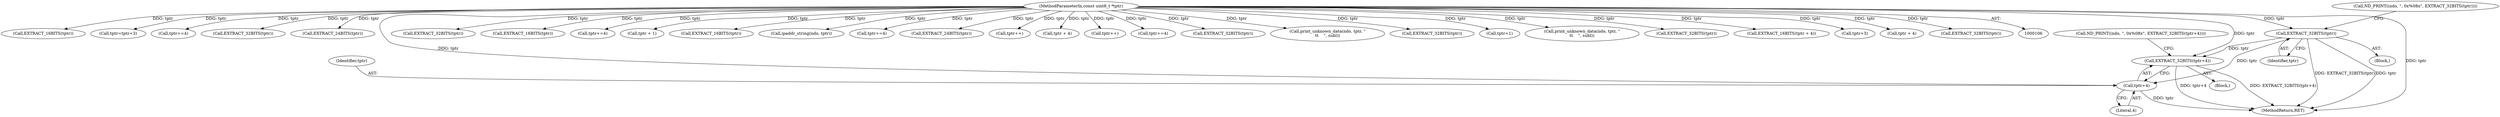 digraph "0_tcpdump_5d0d76e88ee2d3236d7e032589d6f1d4ec5f7b1e@pointer" {
"1000152" [label="(Call,EXTRACT_32BITS(tptr))"];
"1000108" [label="(MethodParameterIn,const uint8_t *tptr)"];
"1000163" [label="(Call,EXTRACT_32BITS(tptr+4))"];
"1000164" [label="(Call,tptr+4)"];
"1000345" [label="(Call,EXTRACT_16BITS(tptr))"];
"1000383" [label="(Call,tptr=tptr+3)"];
"1000479" [label="(Call,tptr+=4)"];
"1000195" [label="(Call,EXTRACT_32BITS(tptr))"];
"1000600" [label="(MethodReturn,RET)"];
"1000153" [label="(Identifier,tptr)"];
"1000381" [label="(Call,EXTRACT_24BITS(tptr))"];
"1000230" [label="(Call,EXTRACT_32BITS(tptr))"];
"1000343" [label="(Call,EXTRACT_16BITS(tptr))"];
"1000147" [label="(Call,ND_PRINT((ndo, \", 0x%08x\", EXTRACT_32BITS(tptr))))"];
"1000438" [label="(Call,tptr+=4)"];
"1000435" [label="(Call,tptr + 1)"];
"1000158" [label="(Call,ND_PRINT((ndo, \", 0x%08x\", EXTRACT_32BITS(tptr+4))))"];
"1000402" [label="(Call,EXTRACT_16BITS(tptr))"];
"1000164" [label="(Call,tptr+4)"];
"1000180" [label="(Call,ipaddr_string(ndo, tptr))"];
"1000248" [label="(Call,tptr+=4)"];
"1000325" [label="(Call,EXTRACT_24BITS(tptr))"];
"1000395" [label="(Call,tptr++)"];
"1000161" [label="(Block,)"];
"1000150" [label="(Block,)"];
"1000524" [label="(Call,tptr + 4)"];
"1000269" [label="(Call,tptr++)"];
"1000311" [label="(Call,tptr+=4)"];
"1000537" [label="(Call,EXTRACT_32BITS(tptr))"];
"1000163" [label="(Call,EXTRACT_32BITS(tptr+4))"];
"1000587" [label="(Call,print_unknown_data(ndo, tptr, \"\n\t\t    \", subl))"];
"1000108" [label="(MethodParameterIn,const uint8_t *tptr)"];
"1000152" [label="(Call,EXTRACT_32BITS(tptr))"];
"1000500" [label="(Call,EXTRACT_32BITS(tptr))"];
"1000166" [label="(Literal,4)"];
"1000366" [label="(Call,tptr+1)"];
"1000576" [label="(Call,print_unknown_data(ndo, tptr, \"\n\t\t    \", subl))"];
"1000461" [label="(Call,EXTRACT_32BITS(tptr))"];
"1000523" [label="(Call,EXTRACT_16BITS(tptr + 4))"];
"1000385" [label="(Call,tptr+3)"];
"1000564" [label="(Call,tptr + 4)"];
"1000165" [label="(Identifier,tptr)"];
"1000293" [label="(Call,EXTRACT_32BITS(tptr))"];
"1000152" -> "1000150"  [label="AST: "];
"1000152" -> "1000153"  [label="CFG: "];
"1000153" -> "1000152"  [label="AST: "];
"1000147" -> "1000152"  [label="CFG: "];
"1000152" -> "1000600"  [label="DDG: EXTRACT_32BITS(tptr)"];
"1000152" -> "1000600"  [label="DDG: tptr"];
"1000108" -> "1000152"  [label="DDG: tptr"];
"1000152" -> "1000163"  [label="DDG: tptr"];
"1000152" -> "1000164"  [label="DDG: tptr"];
"1000108" -> "1000106"  [label="AST: "];
"1000108" -> "1000600"  [label="DDG: tptr"];
"1000108" -> "1000163"  [label="DDG: tptr"];
"1000108" -> "1000164"  [label="DDG: tptr"];
"1000108" -> "1000180"  [label="DDG: tptr"];
"1000108" -> "1000195"  [label="DDG: tptr"];
"1000108" -> "1000230"  [label="DDG: tptr"];
"1000108" -> "1000248"  [label="DDG: tptr"];
"1000108" -> "1000269"  [label="DDG: tptr"];
"1000108" -> "1000293"  [label="DDG: tptr"];
"1000108" -> "1000311"  [label="DDG: tptr"];
"1000108" -> "1000325"  [label="DDG: tptr"];
"1000108" -> "1000343"  [label="DDG: tptr"];
"1000108" -> "1000345"  [label="DDG: tptr"];
"1000108" -> "1000366"  [label="DDG: tptr"];
"1000108" -> "1000381"  [label="DDG: tptr"];
"1000108" -> "1000383"  [label="DDG: tptr"];
"1000108" -> "1000385"  [label="DDG: tptr"];
"1000108" -> "1000395"  [label="DDG: tptr"];
"1000108" -> "1000402"  [label="DDG: tptr"];
"1000108" -> "1000435"  [label="DDG: tptr"];
"1000108" -> "1000438"  [label="DDG: tptr"];
"1000108" -> "1000461"  [label="DDG: tptr"];
"1000108" -> "1000479"  [label="DDG: tptr"];
"1000108" -> "1000500"  [label="DDG: tptr"];
"1000108" -> "1000523"  [label="DDG: tptr"];
"1000108" -> "1000524"  [label="DDG: tptr"];
"1000108" -> "1000537"  [label="DDG: tptr"];
"1000108" -> "1000564"  [label="DDG: tptr"];
"1000108" -> "1000576"  [label="DDG: tptr"];
"1000108" -> "1000587"  [label="DDG: tptr"];
"1000163" -> "1000161"  [label="AST: "];
"1000163" -> "1000164"  [label="CFG: "];
"1000164" -> "1000163"  [label="AST: "];
"1000158" -> "1000163"  [label="CFG: "];
"1000163" -> "1000600"  [label="DDG: tptr+4"];
"1000163" -> "1000600"  [label="DDG: EXTRACT_32BITS(tptr+4)"];
"1000164" -> "1000166"  [label="CFG: "];
"1000165" -> "1000164"  [label="AST: "];
"1000166" -> "1000164"  [label="AST: "];
"1000164" -> "1000600"  [label="DDG: tptr"];
}
